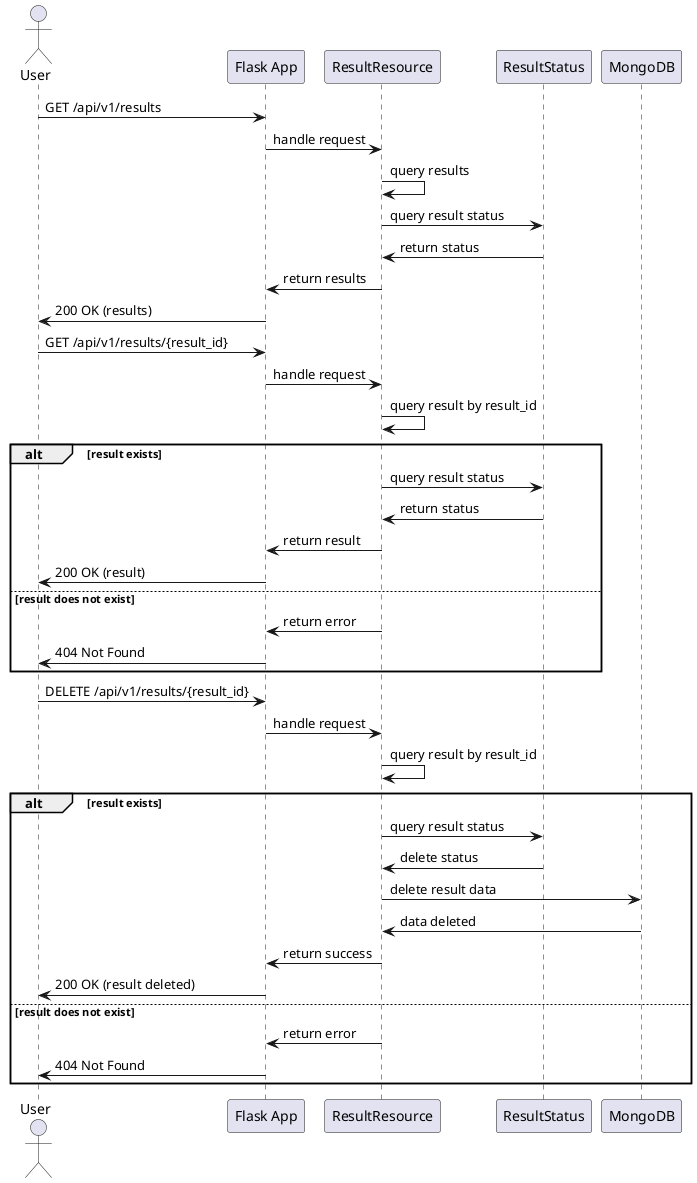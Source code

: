 @startuml
actor User
participant "Flask App" as App
participant "ResultResource" as Result
participant "ResultStatus" as Status
participant "MongoDB" as Mongo

User -> App: GET /api/v1/results
App -> Result: handle request
Result -> Result: query results
Result -> Status: query result status
Status -> Result: return status
Result -> App: return results
App -> User: 200 OK (results)

User -> App: GET /api/v1/results/{result_id}
App -> Result: handle request
Result -> Result: query result by result_id
alt result exists
    Result -> Status: query result status
    Status -> Result: return status
    Result -> App: return result
    App -> User: 200 OK (result)
else result does not exist
    Result -> App: return error
    App -> User: 404 Not Found
end

User -> App: DELETE /api/v1/results/{result_id}
App -> Result: handle request
Result -> Result: query result by result_id
alt result exists
    Result -> Status: query result status
    Status -> Result: delete status
    Result -> Mongo: delete result data
    Mongo -> Result: data deleted
    Result -> App: return success
    App -> User: 200 OK (result deleted)
else result does not exist
    Result -> App: return error
    App -> User: 404 Not Found
end
@enduml